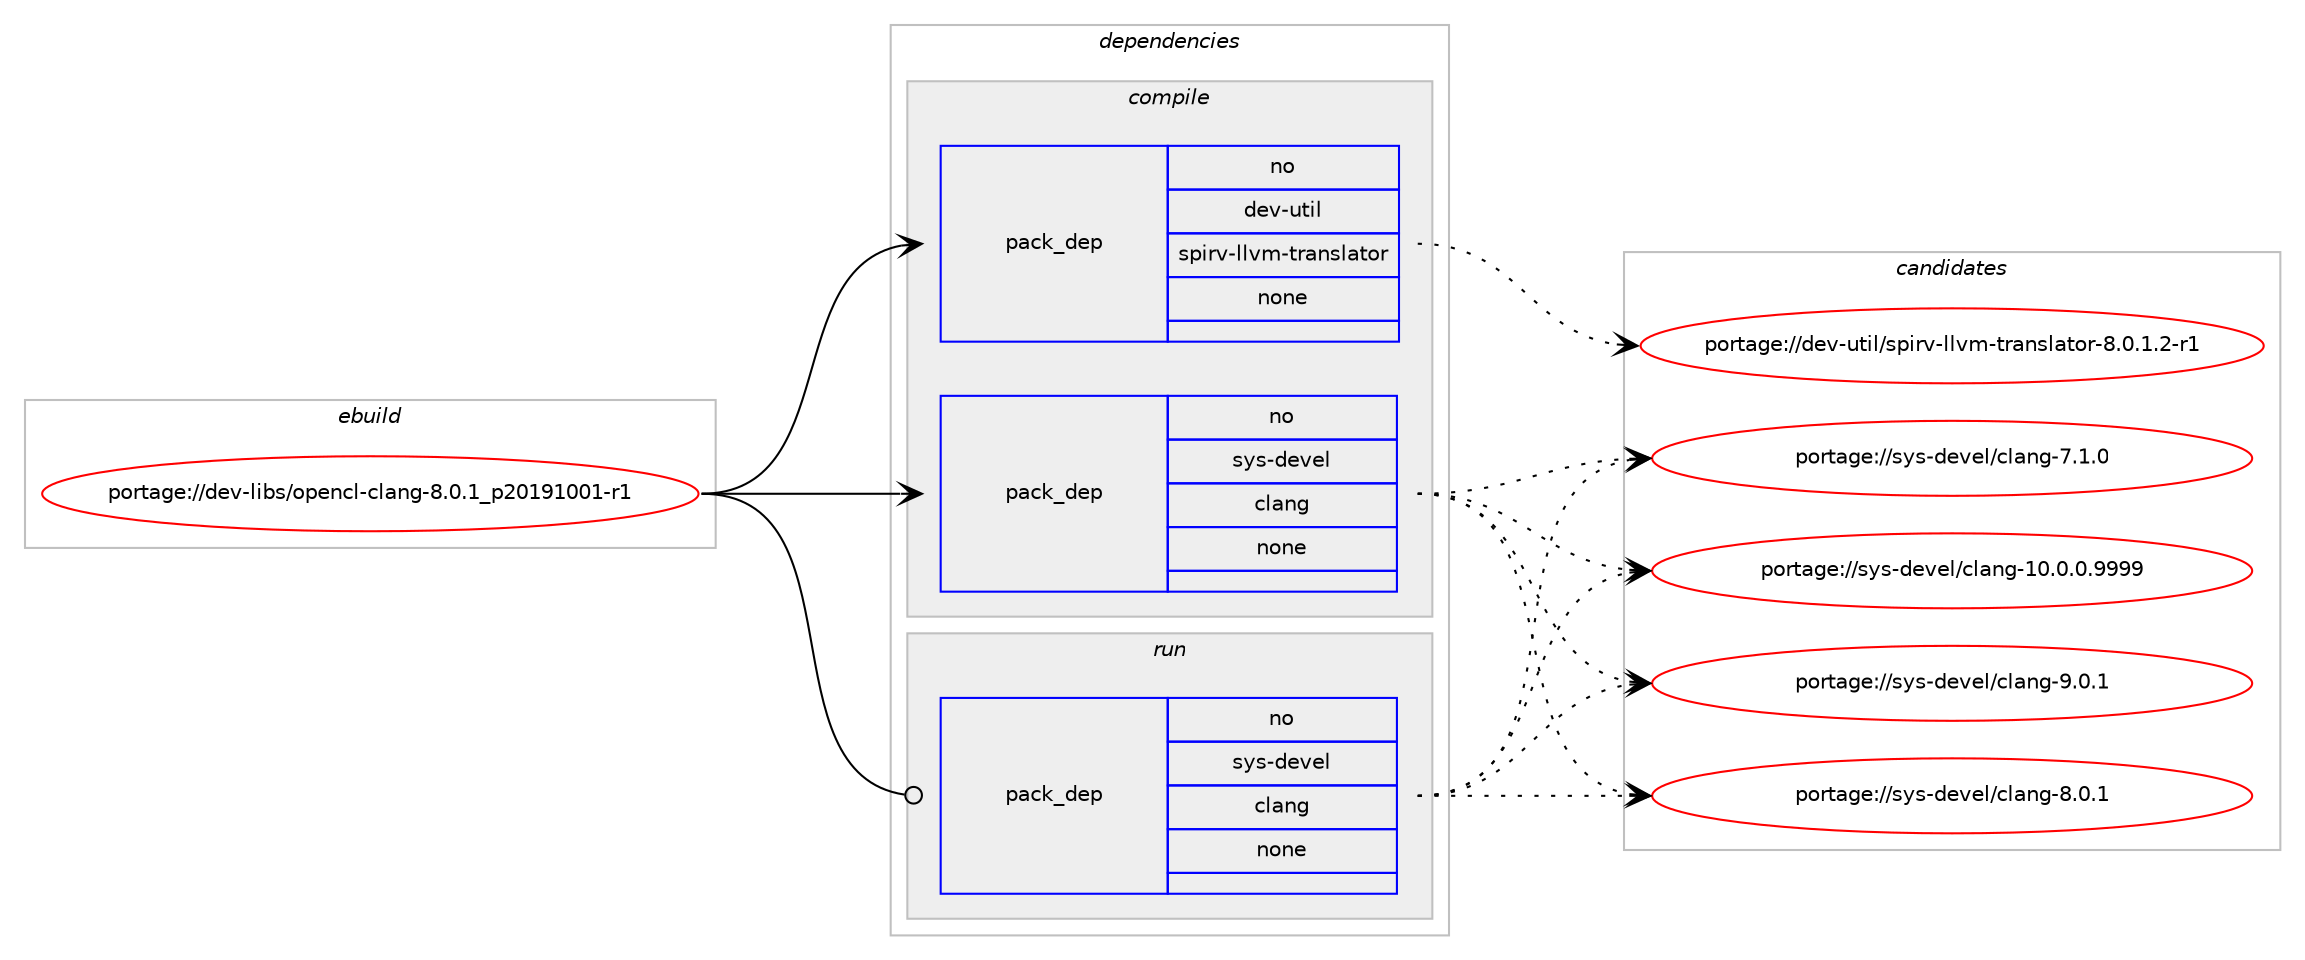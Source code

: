 digraph prolog {

# *************
# Graph options
# *************

newrank=true;
concentrate=true;
compound=true;
graph [rankdir=LR,fontname=Helvetica,fontsize=10,ranksep=1.5];#, ranksep=2.5, nodesep=0.2];
edge  [arrowhead=vee];
node  [fontname=Helvetica,fontsize=10];

# **********
# The ebuild
# **********

subgraph cluster_leftcol {
color=gray;
label=<<i>ebuild</i>>;
id [label="portage://dev-libs/opencl-clang-8.0.1_p20191001-r1", color=red, width=4, href="../dev-libs/opencl-clang-8.0.1_p20191001-r1.svg"];
}

# ****************
# The dependencies
# ****************

subgraph cluster_midcol {
color=gray;
label=<<i>dependencies</i>>;
subgraph cluster_compile {
fillcolor="#eeeeee";
style=filled;
label=<<i>compile</i>>;
subgraph pack379380 {
dependency508810 [label=<<TABLE BORDER="0" CELLBORDER="1" CELLSPACING="0" CELLPADDING="4" WIDTH="220"><TR><TD ROWSPAN="6" CELLPADDING="30">pack_dep</TD></TR><TR><TD WIDTH="110">no</TD></TR><TR><TD>dev-util</TD></TR><TR><TD>spirv-llvm-translator</TD></TR><TR><TD>none</TD></TR><TR><TD></TD></TR></TABLE>>, shape=none, color=blue];
}
id:e -> dependency508810:w [weight=20,style="solid",arrowhead="vee"];
subgraph pack379381 {
dependency508811 [label=<<TABLE BORDER="0" CELLBORDER="1" CELLSPACING="0" CELLPADDING="4" WIDTH="220"><TR><TD ROWSPAN="6" CELLPADDING="30">pack_dep</TD></TR><TR><TD WIDTH="110">no</TD></TR><TR><TD>sys-devel</TD></TR><TR><TD>clang</TD></TR><TR><TD>none</TD></TR><TR><TD></TD></TR></TABLE>>, shape=none, color=blue];
}
id:e -> dependency508811:w [weight=20,style="solid",arrowhead="vee"];
}
subgraph cluster_compileandrun {
fillcolor="#eeeeee";
style=filled;
label=<<i>compile and run</i>>;
}
subgraph cluster_run {
fillcolor="#eeeeee";
style=filled;
label=<<i>run</i>>;
subgraph pack379382 {
dependency508812 [label=<<TABLE BORDER="0" CELLBORDER="1" CELLSPACING="0" CELLPADDING="4" WIDTH="220"><TR><TD ROWSPAN="6" CELLPADDING="30">pack_dep</TD></TR><TR><TD WIDTH="110">no</TD></TR><TR><TD>sys-devel</TD></TR><TR><TD>clang</TD></TR><TR><TD>none</TD></TR><TR><TD></TD></TR></TABLE>>, shape=none, color=blue];
}
id:e -> dependency508812:w [weight=20,style="solid",arrowhead="odot"];
}
}

# **************
# The candidates
# **************

subgraph cluster_choices {
rank=same;
color=gray;
label=<<i>candidates</i>>;

subgraph choice379380 {
color=black;
nodesep=1;
choice10010111845117116105108471151121051141184510810811810945116114971101151089711611111445564648464946504511449 [label="portage://dev-util/spirv-llvm-translator-8.0.1.2-r1", color=red, width=4,href="../dev-util/spirv-llvm-translator-8.0.1.2-r1.svg"];
dependency508810:e -> choice10010111845117116105108471151121051141184510810811810945116114971101151089711611111445564648464946504511449:w [style=dotted,weight="100"];
}
subgraph choice379381 {
color=black;
nodesep=1;
choice11512111545100101118101108479910897110103455746484649 [label="portage://sys-devel/clang-9.0.1", color=red, width=4,href="../sys-devel/clang-9.0.1.svg"];
choice11512111545100101118101108479910897110103455646484649 [label="portage://sys-devel/clang-8.0.1", color=red, width=4,href="../sys-devel/clang-8.0.1.svg"];
choice11512111545100101118101108479910897110103455546494648 [label="portage://sys-devel/clang-7.1.0", color=red, width=4,href="../sys-devel/clang-7.1.0.svg"];
choice11512111545100101118101108479910897110103454948464846484657575757 [label="portage://sys-devel/clang-10.0.0.9999", color=red, width=4,href="../sys-devel/clang-10.0.0.9999.svg"];
dependency508811:e -> choice11512111545100101118101108479910897110103455746484649:w [style=dotted,weight="100"];
dependency508811:e -> choice11512111545100101118101108479910897110103455646484649:w [style=dotted,weight="100"];
dependency508811:e -> choice11512111545100101118101108479910897110103455546494648:w [style=dotted,weight="100"];
dependency508811:e -> choice11512111545100101118101108479910897110103454948464846484657575757:w [style=dotted,weight="100"];
}
subgraph choice379382 {
color=black;
nodesep=1;
choice11512111545100101118101108479910897110103455746484649 [label="portage://sys-devel/clang-9.0.1", color=red, width=4,href="../sys-devel/clang-9.0.1.svg"];
choice11512111545100101118101108479910897110103455646484649 [label="portage://sys-devel/clang-8.0.1", color=red, width=4,href="../sys-devel/clang-8.0.1.svg"];
choice11512111545100101118101108479910897110103455546494648 [label="portage://sys-devel/clang-7.1.0", color=red, width=4,href="../sys-devel/clang-7.1.0.svg"];
choice11512111545100101118101108479910897110103454948464846484657575757 [label="portage://sys-devel/clang-10.0.0.9999", color=red, width=4,href="../sys-devel/clang-10.0.0.9999.svg"];
dependency508812:e -> choice11512111545100101118101108479910897110103455746484649:w [style=dotted,weight="100"];
dependency508812:e -> choice11512111545100101118101108479910897110103455646484649:w [style=dotted,weight="100"];
dependency508812:e -> choice11512111545100101118101108479910897110103455546494648:w [style=dotted,weight="100"];
dependency508812:e -> choice11512111545100101118101108479910897110103454948464846484657575757:w [style=dotted,weight="100"];
}
}

}
